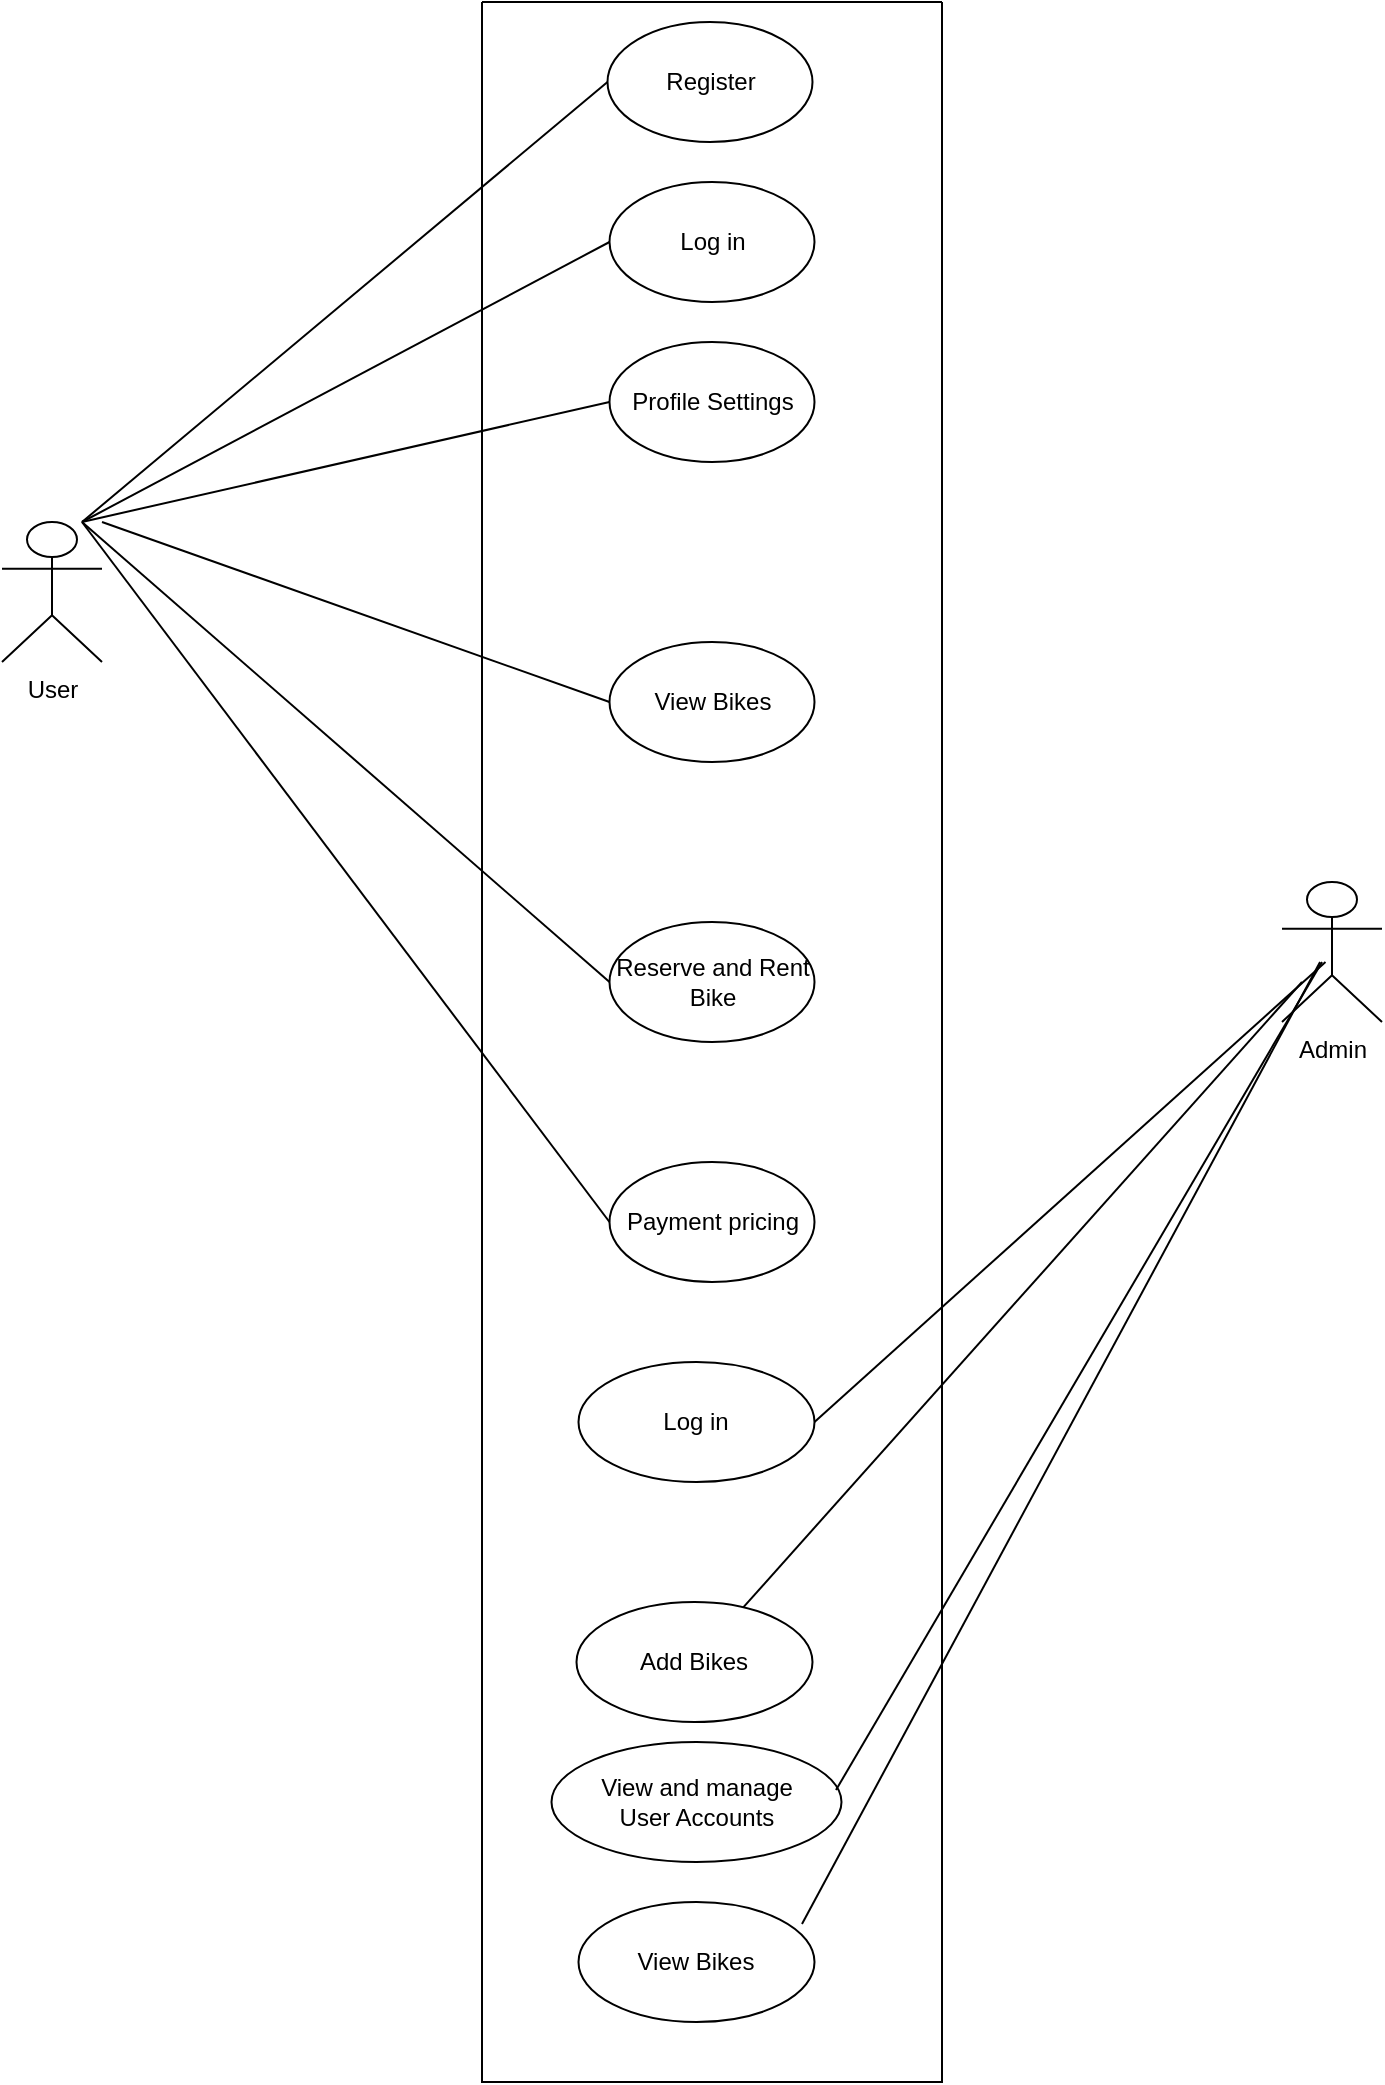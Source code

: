 <mxfile version="26.1.0">
  <diagram id="C5RBs43oDa-KdzZeNtuy" name="Page-1">
    <mxGraphModel dx="880" dy="1637" grid="1" gridSize="10" guides="1" tooltips="1" connect="1" arrows="1" fold="1" page="1" pageScale="1" pageWidth="827" pageHeight="1169" math="0" shadow="0">
      <root>
        <mxCell id="WIyWlLk6GJQsqaUBKTNV-0" />
        <mxCell id="WIyWlLk6GJQsqaUBKTNV-1" parent="WIyWlLk6GJQsqaUBKTNV-0" />
        <mxCell id="kn5l2HJR6OhcNnQXECwI-0" value="" style="swimlane;startSize=0;" parent="WIyWlLk6GJQsqaUBKTNV-1" vertex="1">
          <mxGeometry x="310" y="-80" width="230" height="1040" as="geometry" />
        </mxCell>
        <mxCell id="kn5l2HJR6OhcNnQXECwI-28" value="Register" style="ellipse;whiteSpace=wrap;html=1;" parent="kn5l2HJR6OhcNnQXECwI-0" vertex="1">
          <mxGeometry x="62.75" y="10" width="102.5" height="60" as="geometry" />
        </mxCell>
        <mxCell id="kn5l2HJR6OhcNnQXECwI-29" value="Log in" style="ellipse;whiteSpace=wrap;html=1;" parent="kn5l2HJR6OhcNnQXECwI-0" vertex="1">
          <mxGeometry x="63.75" y="90" width="102.5" height="60" as="geometry" />
        </mxCell>
        <mxCell id="kn5l2HJR6OhcNnQXECwI-30" value="Profile Settings" style="ellipse;whiteSpace=wrap;html=1;" parent="kn5l2HJR6OhcNnQXECwI-0" vertex="1">
          <mxGeometry x="63.75" y="170" width="102.5" height="60" as="geometry" />
        </mxCell>
        <mxCell id="kn5l2HJR6OhcNnQXECwI-32" value="View Bikes" style="ellipse;whiteSpace=wrap;html=1;" parent="kn5l2HJR6OhcNnQXECwI-0" vertex="1">
          <mxGeometry x="63.75" y="320" width="102.5" height="60" as="geometry" />
        </mxCell>
        <mxCell id="kn5l2HJR6OhcNnQXECwI-40" value="Reserve and Rent&lt;div&gt;Bike&lt;/div&gt;" style="ellipse;whiteSpace=wrap;html=1;" parent="kn5l2HJR6OhcNnQXECwI-0" vertex="1">
          <mxGeometry x="63.75" y="460" width="102.5" height="60" as="geometry" />
        </mxCell>
        <mxCell id="kn5l2HJR6OhcNnQXECwI-45" value="Payment pricing" style="ellipse;whiteSpace=wrap;html=1;" parent="kn5l2HJR6OhcNnQXECwI-0" vertex="1">
          <mxGeometry x="63.75" y="580" width="102.5" height="60" as="geometry" />
        </mxCell>
        <mxCell id="kn5l2HJR6OhcNnQXECwI-47" value="Log in" style="ellipse;whiteSpace=wrap;html=1;" parent="kn5l2HJR6OhcNnQXECwI-0" vertex="1">
          <mxGeometry x="48.25" y="680" width="118" height="60" as="geometry" />
        </mxCell>
        <mxCell id="kn5l2HJR6OhcNnQXECwI-68" value="View Bikes" style="ellipse;whiteSpace=wrap;html=1;" parent="kn5l2HJR6OhcNnQXECwI-0" vertex="1">
          <mxGeometry x="48.25" y="950" width="118" height="60" as="geometry" />
        </mxCell>
        <mxCell id="5kcNRmDQu4GQLl1mhQVt-0" value="View and manage&lt;div&gt;User Accounts&lt;/div&gt;" style="ellipse;whiteSpace=wrap;html=1;" parent="kn5l2HJR6OhcNnQXECwI-0" vertex="1">
          <mxGeometry x="34.75" y="870" width="145" height="60" as="geometry" />
        </mxCell>
        <mxCell id="5kcNRmDQu4GQLl1mhQVt-2" value="Add Bikes" style="ellipse;whiteSpace=wrap;html=1;" parent="kn5l2HJR6OhcNnQXECwI-0" vertex="1">
          <mxGeometry x="47.25" y="800" width="118" height="60" as="geometry" />
        </mxCell>
        <mxCell id="kn5l2HJR6OhcNnQXECwI-1" value="User" style="shape=umlActor;verticalLabelPosition=bottom;verticalAlign=top;html=1;outlineConnect=0;" parent="WIyWlLk6GJQsqaUBKTNV-1" vertex="1">
          <mxGeometry x="70" y="180" width="50" height="70" as="geometry" />
        </mxCell>
        <mxCell id="kn5l2HJR6OhcNnQXECwI-3" value="Admin" style="shape=umlActor;verticalLabelPosition=bottom;verticalAlign=top;html=1;outlineConnect=0;" parent="WIyWlLk6GJQsqaUBKTNV-1" vertex="1">
          <mxGeometry x="710" y="360" width="50" height="70" as="geometry" />
        </mxCell>
        <mxCell id="kn5l2HJR6OhcNnQXECwI-48" value="" style="endArrow=none;html=1;rounded=0;entryX=0;entryY=0.5;entryDx=0;entryDy=0;" parent="WIyWlLk6GJQsqaUBKTNV-1" target="kn5l2HJR6OhcNnQXECwI-28" edge="1">
          <mxGeometry width="50" height="50" relative="1" as="geometry">
            <mxPoint x="110" y="180" as="sourcePoint" />
            <mxPoint x="160" y="130" as="targetPoint" />
          </mxGeometry>
        </mxCell>
        <mxCell id="kn5l2HJR6OhcNnQXECwI-49" value="" style="endArrow=none;html=1;rounded=0;entryX=0;entryY=0.5;entryDx=0;entryDy=0;" parent="WIyWlLk6GJQsqaUBKTNV-1" target="kn5l2HJR6OhcNnQXECwI-29" edge="1">
          <mxGeometry width="50" height="50" relative="1" as="geometry">
            <mxPoint x="110" y="180" as="sourcePoint" />
            <mxPoint x="383" y="-30" as="targetPoint" />
          </mxGeometry>
        </mxCell>
        <mxCell id="kn5l2HJR6OhcNnQXECwI-50" value="" style="endArrow=none;html=1;rounded=0;entryX=0;entryY=0.5;entryDx=0;entryDy=0;" parent="WIyWlLk6GJQsqaUBKTNV-1" target="kn5l2HJR6OhcNnQXECwI-45" edge="1">
          <mxGeometry width="50" height="50" relative="1" as="geometry">
            <mxPoint x="110" y="180" as="sourcePoint" />
            <mxPoint x="440" y="580" as="targetPoint" />
          </mxGeometry>
        </mxCell>
        <mxCell id="kn5l2HJR6OhcNnQXECwI-51" value="" style="endArrow=none;html=1;rounded=0;entryX=0;entryY=0.5;entryDx=0;entryDy=0;" parent="WIyWlLk6GJQsqaUBKTNV-1" target="kn5l2HJR6OhcNnQXECwI-30" edge="1">
          <mxGeometry width="50" height="50" relative="1" as="geometry">
            <mxPoint x="110" y="180" as="sourcePoint" />
            <mxPoint x="440" y="190" as="targetPoint" />
          </mxGeometry>
        </mxCell>
        <mxCell id="kn5l2HJR6OhcNnQXECwI-53" value="" style="endArrow=none;html=1;rounded=0;entryX=0;entryY=0.5;entryDx=0;entryDy=0;" parent="WIyWlLk6GJQsqaUBKTNV-1" target="kn5l2HJR6OhcNnQXECwI-32" edge="1">
          <mxGeometry width="50" height="50" relative="1" as="geometry">
            <mxPoint x="120" y="180" as="sourcePoint" />
            <mxPoint x="394" y="140" as="targetPoint" />
          </mxGeometry>
        </mxCell>
        <mxCell id="kn5l2HJR6OhcNnQXECwI-55" value="" style="endArrow=none;html=1;rounded=0;entryX=0;entryY=0.5;entryDx=0;entryDy=0;" parent="WIyWlLk6GJQsqaUBKTNV-1" target="kn5l2HJR6OhcNnQXECwI-40" edge="1">
          <mxGeometry width="50" height="50" relative="1" as="geometry">
            <mxPoint x="110" y="180" as="sourcePoint" />
            <mxPoint x="414" y="160" as="targetPoint" />
          </mxGeometry>
        </mxCell>
        <mxCell id="kn5l2HJR6OhcNnQXECwI-62" value="" style="endArrow=none;html=1;rounded=0;entryX=1;entryY=0.5;entryDx=0;entryDy=0;exitX=1;exitY=0.333;exitDx=0;exitDy=0;exitPerimeter=0;" parent="WIyWlLk6GJQsqaUBKTNV-1" target="kn5l2HJR6OhcNnQXECwI-47" edge="1">
          <mxGeometry width="50" height="50" relative="1" as="geometry">
            <mxPoint x="731.75" y="400.003" as="sourcePoint" />
            <mxPoint x="330" y="646.67" as="targetPoint" />
          </mxGeometry>
        </mxCell>
        <mxCell id="5kcNRmDQu4GQLl1mhQVt-1" value="" style="endArrow=none;html=1;rounded=0;entryX=0.981;entryY=0.4;entryDx=0;entryDy=0;entryPerimeter=0;" parent="WIyWlLk6GJQsqaUBKTNV-1" target="5kcNRmDQu4GQLl1mhQVt-0" edge="1">
          <mxGeometry width="50" height="50" relative="1" as="geometry">
            <mxPoint x="730" y="400" as="sourcePoint" />
            <mxPoint x="368" y="640" as="targetPoint" />
          </mxGeometry>
        </mxCell>
        <mxCell id="kn5l2HJR6OhcNnQXECwI-60" value="" style="endArrow=none;html=1;rounded=0;exitX=1;exitY=0.333;exitDx=0;exitDy=0;exitPerimeter=0;entryX=0.947;entryY=0.183;entryDx=0;entryDy=0;entryPerimeter=0;" parent="WIyWlLk6GJQsqaUBKTNV-1" target="kn5l2HJR6OhcNnQXECwI-68" edge="1">
          <mxGeometry width="50" height="50" relative="1" as="geometry">
            <mxPoint x="729.04" y="400.003" as="sourcePoint" />
            <mxPoint x="330.004" y="905.69" as="targetPoint" />
          </mxGeometry>
        </mxCell>
        <mxCell id="5kcNRmDQu4GQLl1mhQVt-3" value="" style="endArrow=none;html=1;rounded=0;" parent="WIyWlLk6GJQsqaUBKTNV-1" target="5kcNRmDQu4GQLl1mhQVt-2" edge="1">
          <mxGeometry width="50" height="50" relative="1" as="geometry">
            <mxPoint x="720" y="410" as="sourcePoint" />
            <mxPoint x="368" y="640" as="targetPoint" />
          </mxGeometry>
        </mxCell>
      </root>
    </mxGraphModel>
  </diagram>
</mxfile>
